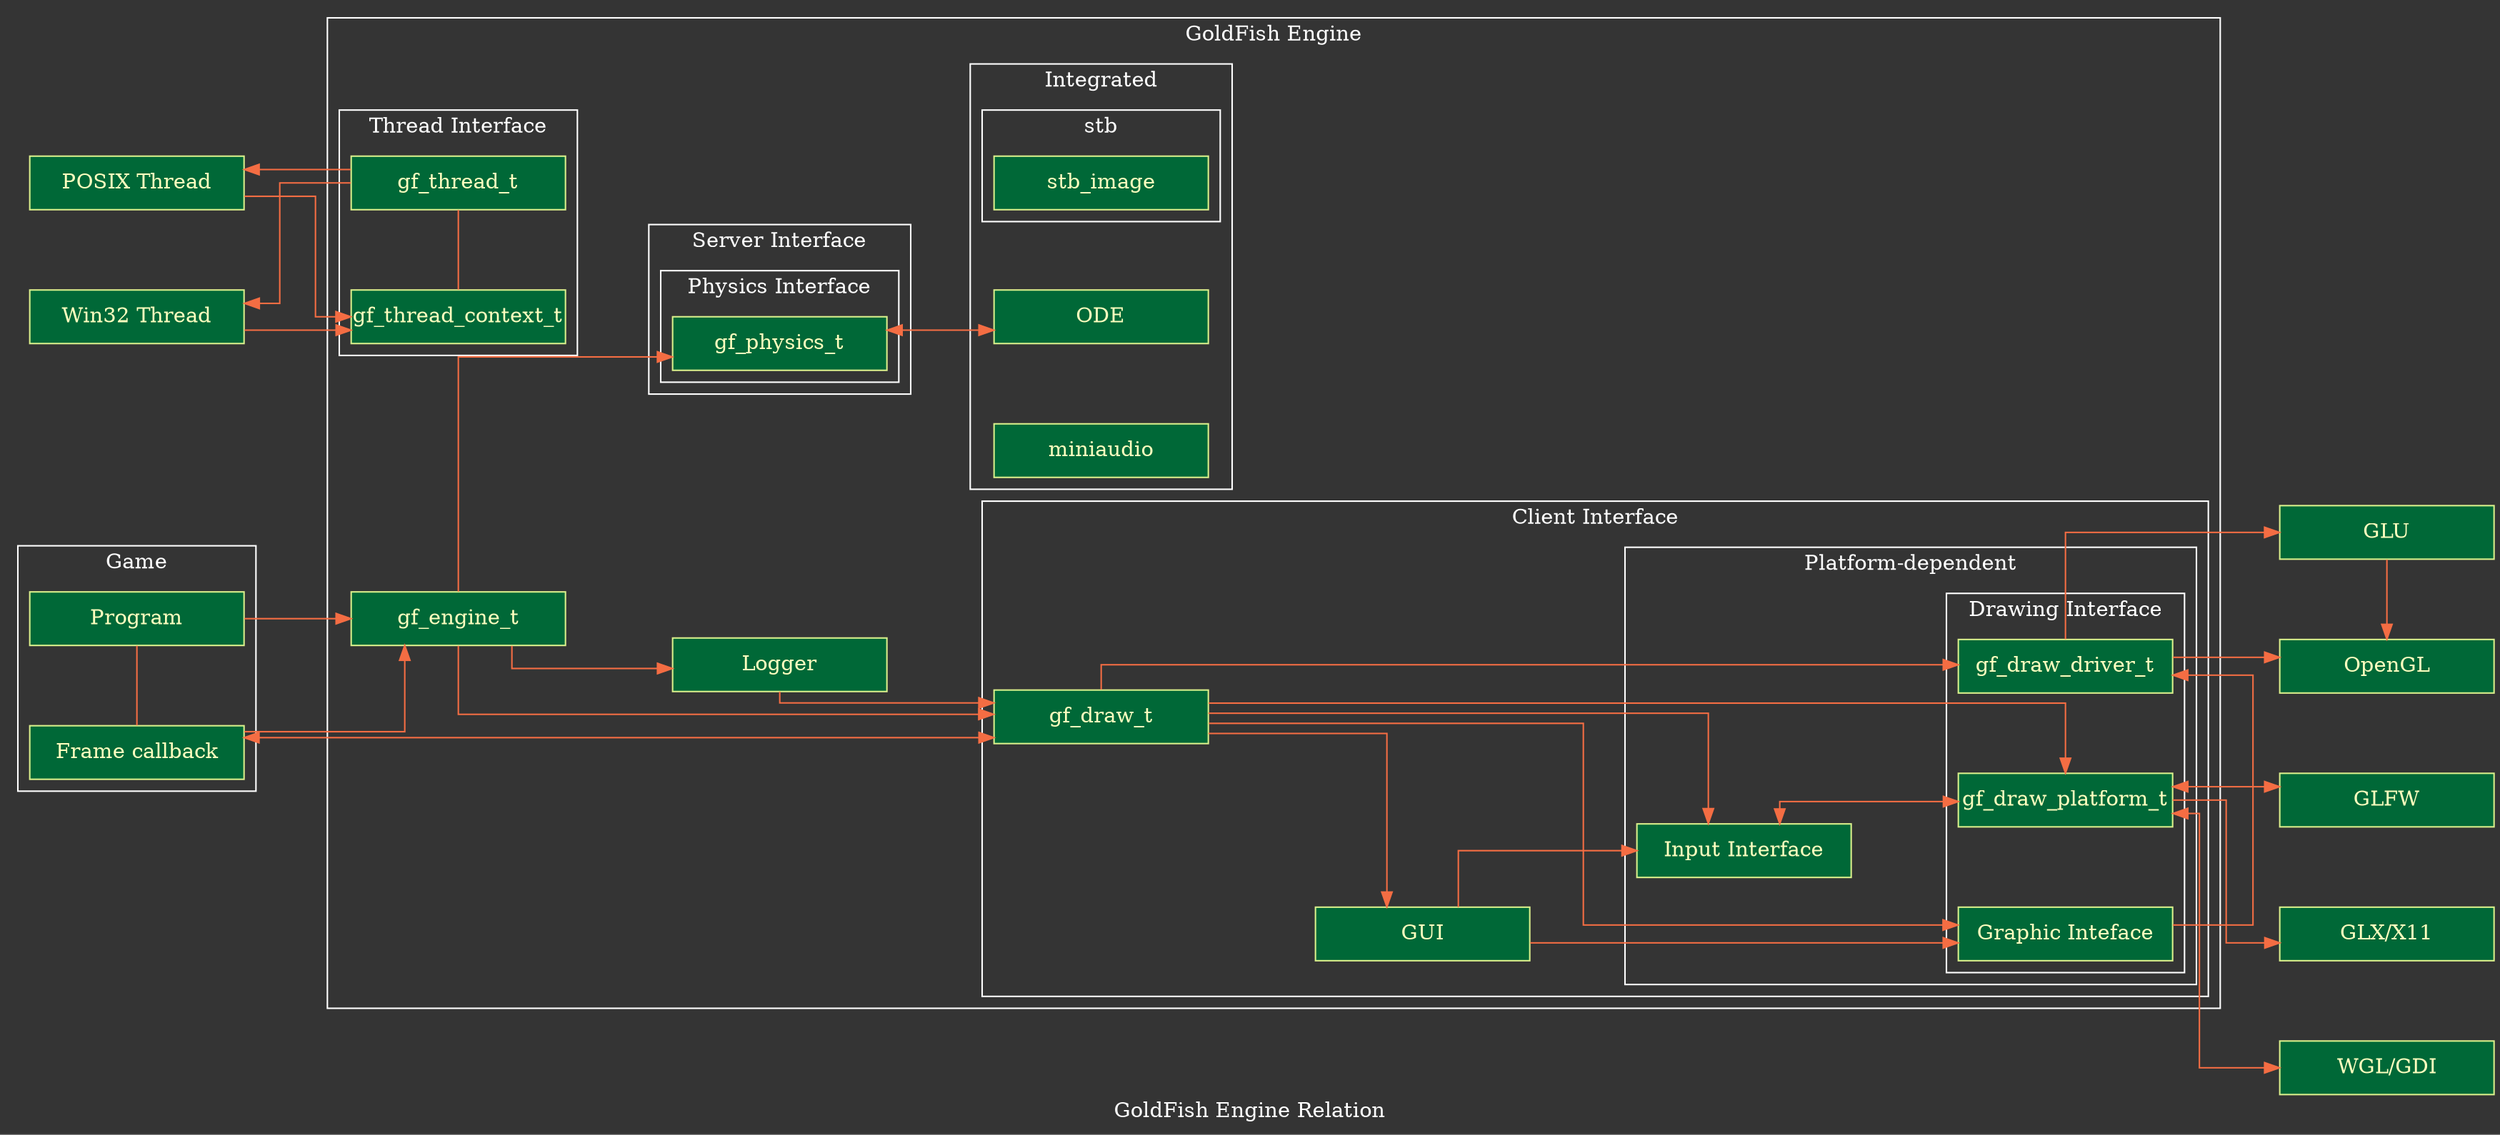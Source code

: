 digraph relation {
	newrank = true;
	splines = "ortho";
	overlap = "vpsc";
	graph [
		rankdir = "LR",
		label = "GoldFish Engine Relation",
		nodesep = 0.75,
		ranksep = 1,
//		nodesep = 1.1,
//		ranksep = 1.05,
		bgcolor = "#343434",
		fontcolor = "white",
		style = "solid",
		color = "white"
	];
	node [
		shape = "box",
		style = "solid,filled",
		fixedsize = true,
		width = "2",
		height = "0.5",
		colorscheme = "rdylgn11",
		color = 7,
		fillcolor = 11,
		fontcolor = 6
	];
	edge [
		colorscheme = "rdylgn11",
		style = "solid",
		fontcolor = "white",
		color = 3
	];

	opengl [
		label = "OpenGL"
	];
	glu [
		label = "GLU"
	];
	glfw [
		label = "GLFW"
	];
	glx [
		label = "GLX/X11"
	];
	pthread [
		label = "POSIX Thread"
	];
	win32thread [
		label = "Win32 Thread"
	];
	wgl [
		label = "WGL/GDI"
	];

	subgraph cluster_user {
		label = "Game";
		rank = "same";
		up [
			label = "Program"
		];
		uf [
			label = "Frame callback"
		];
	};

	subgraph cluster_engine {
		label = "GoldFish Engine";
		gf [
			label = "gf_engine_t"
		];
		log [
			label = "Logger"
		];

		subgraph cluster_client {
			label = "Client Interface";
			gui [
				label = "GUI"
			];
			dt [
				label = "gf_draw_t"
			];
			ii [
				label = "Input Interface"
			];

			subgraph cluster_cplatform {
				label = "Platform-dependent";
				ii [
					label = "Input Interface"
				];

				subgraph cluster_drawing {
					label = "Drawing Interface";
					rank = "same";
					dd [
						label = "gf_draw_driver_t"
					];
					dp [
						label = "gf_draw_platform_t"
					];
					gi [
						label = "Graphic Inteface"
					];
				};
			};
		};

		subgraph cluster_server {
			label = "Server Interface";

			subgraph cluster_physics {
				label = "Physics Interface";
				pt [
					label = "gf_physics_t"
				];
			};
		};

		subgraph cluster_thread {
			label = "Thread Interface";
			tt [
				label = "gf_thread_t";
			];
			tct [
				label = "gf_thread_context_t";
			];
		};

		subgraph cluster_integrated {
			label = "Integrated";
			rank = "same";
			ode [
				label = "ODE"
			];
			miniaudio [
				label = "miniaudio"
			];

			subgraph cluster_stb {
				label = "stb";
				stb_image [
					label = "stb_image"
				];
			};
		};
	};

	// Game
	up -> gf;

	up -> uf [
		dir = "none"
	];

	uf -> gf;

	// Engine
	gf -> dt;
	
	gf -> pt;

	gf -> log;

	// Log
	log -> dt;

	// Drawing
	dt -> {dd dp};

	dt -> gi;

	dt -> uf [
		dir = "both"
	];

	dd -> {opengl glu};

	dp -> glx;

	dp -> {wgl glfw} [ // These APIs are callback-based
		dir = "both"
	];

	dt -> gui;

	dt -> ii;

	// Input
	ii -> dp [
		dir = "both"
	];

	// Graphic
	gui -> gi;
	gui -> ii;

	gi -> dd;

	// Server
	pt -> ode [
		dir = "both"
	];

	// Thread
	tt -> {pthread win32thread};
	{pthread win32thread} -> tct;

	tct -> tt [
		dir = "none"
	];

	// External
	glu -> opengl;

	// Rank
	{
		rank = "same";
		glx; wgl; glfw;
	};

	{
		rank = "same";
		pthread; win32thread;
	};

	{
		rank = "same";
		tt; tct;
	};

	{
		rank = "same";
		opengl; glu;
	};
}
